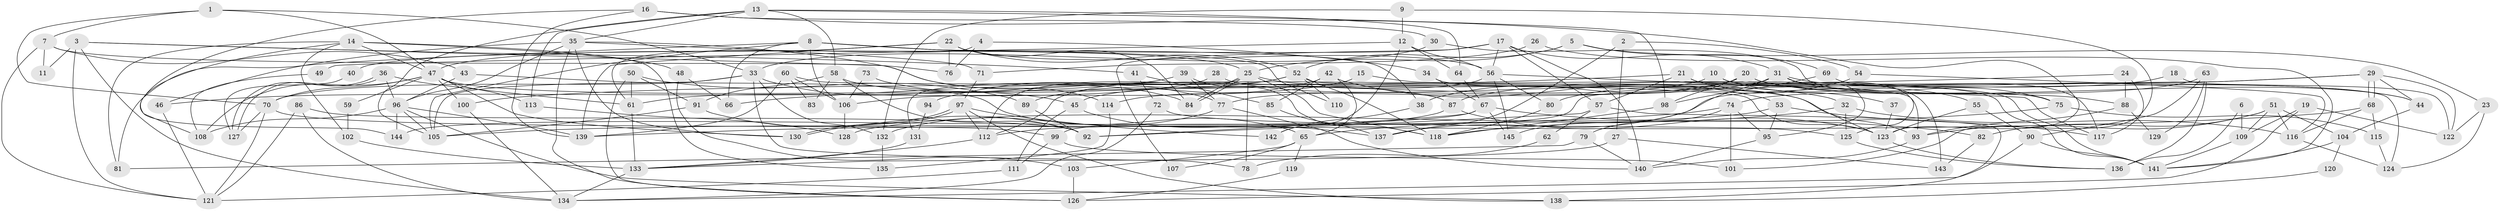 // Generated by graph-tools (version 1.1) at 2025/26/03/09/25 03:26:10]
// undirected, 145 vertices, 290 edges
graph export_dot {
graph [start="1"]
  node [color=gray90,style=filled];
  1;
  2;
  3;
  4;
  5;
  6;
  7;
  8;
  9;
  10;
  11;
  12;
  13;
  14;
  15;
  16;
  17;
  18;
  19;
  20;
  21;
  22;
  23;
  24;
  25;
  26;
  27;
  28;
  29;
  30;
  31;
  32;
  33;
  34;
  35;
  36;
  37;
  38;
  39;
  40;
  41;
  42;
  43;
  44;
  45;
  46;
  47;
  48;
  49;
  50;
  51;
  52;
  53;
  54;
  55;
  56;
  57;
  58;
  59;
  60;
  61;
  62;
  63;
  64;
  65;
  66;
  67;
  68;
  69;
  70;
  71;
  72;
  73;
  74;
  75;
  76;
  77;
  78;
  79;
  80;
  81;
  82;
  83;
  84;
  85;
  86;
  87;
  88;
  89;
  90;
  91;
  92;
  93;
  94;
  95;
  96;
  97;
  98;
  99;
  100;
  101;
  102;
  103;
  104;
  105;
  106;
  107;
  108;
  109;
  110;
  111;
  112;
  113;
  114;
  115;
  116;
  117;
  118;
  119;
  120;
  121;
  122;
  123;
  124;
  125;
  126;
  127;
  128;
  129;
  130;
  131;
  132;
  133;
  134;
  135;
  136;
  137;
  138;
  139;
  140;
  141;
  142;
  143;
  144;
  145;
  1 -- 47;
  1 -- 33;
  1 -- 7;
  1 -- 70;
  2 -- 137;
  2 -- 54;
  2 -- 27;
  3 -- 121;
  3 -- 134;
  3 -- 11;
  3 -- 41;
  3 -- 77;
  4 -- 76;
  4 -- 34;
  4 -- 61;
  5 -- 25;
  5 -- 52;
  5 -- 23;
  5 -- 69;
  6 -- 136;
  6 -- 109;
  7 -- 43;
  7 -- 11;
  7 -- 76;
  7 -- 121;
  8 -- 105;
  8 -- 25;
  8 -- 38;
  8 -- 66;
  8 -- 81;
  8 -- 106;
  8 -- 110;
  9 -- 12;
  9 -- 132;
  9 -- 101;
  10 -- 143;
  10 -- 125;
  10 -- 45;
  10 -- 55;
  12 -- 142;
  12 -- 64;
  12 -- 49;
  12 -- 56;
  13 -- 35;
  13 -- 58;
  13 -- 64;
  13 -- 98;
  13 -- 105;
  13 -- 113;
  14 -- 108;
  14 -- 47;
  14 -- 48;
  14 -- 81;
  14 -- 102;
  14 -- 135;
  15 -- 106;
  15 -- 141;
  16 -- 139;
  16 -- 144;
  16 -- 30;
  16 -- 123;
  17 -- 140;
  17 -- 31;
  17 -- 40;
  17 -- 56;
  17 -- 57;
  17 -- 107;
  18 -- 87;
  18 -- 122;
  19 -- 122;
  19 -- 126;
  19 -- 109;
  20 -- 98;
  20 -- 44;
  20 -- 38;
  20 -- 88;
  20 -- 114;
  21 -- 124;
  21 -- 57;
  21 -- 37;
  21 -- 100;
  22 -- 56;
  22 -- 52;
  22 -- 47;
  22 -- 76;
  22 -- 84;
  22 -- 139;
  23 -- 124;
  23 -- 122;
  24 -- 66;
  24 -- 117;
  24 -- 88;
  25 -- 118;
  25 -- 84;
  25 -- 84;
  25 -- 32;
  25 -- 78;
  25 -- 131;
  26 -- 71;
  26 -- 141;
  27 -- 133;
  27 -- 143;
  28 -- 123;
  28 -- 61;
  29 -- 68;
  29 -- 68;
  29 -- 99;
  29 -- 44;
  29 -- 122;
  29 -- 137;
  30 -- 33;
  30 -- 75;
  31 -- 77;
  31 -- 95;
  31 -- 44;
  31 -- 75;
  31 -- 145;
  32 -- 116;
  32 -- 65;
  32 -- 125;
  33 -- 45;
  33 -- 70;
  33 -- 78;
  33 -- 105;
  33 -- 132;
  34 -- 141;
  34 -- 67;
  35 -- 130;
  35 -- 96;
  35 -- 46;
  35 -- 71;
  35 -- 114;
  35 -- 126;
  36 -- 127;
  36 -- 127;
  36 -- 96;
  36 -- 61;
  37 -- 123;
  38 -- 142;
  39 -- 77;
  39 -- 118;
  39 -- 46;
  40 -- 127;
  41 -- 72;
  41 -- 85;
  42 -- 89;
  42 -- 53;
  42 -- 65;
  42 -- 85;
  43 -- 96;
  43 -- 65;
  44 -- 104;
  45 -- 137;
  45 -- 111;
  46 -- 121;
  47 -- 70;
  47 -- 59;
  47 -- 93;
  47 -- 100;
  47 -- 108;
  47 -- 113;
  47 -- 130;
  48 -- 103;
  48 -- 66;
  49 -- 108;
  50 -- 91;
  50 -- 61;
  50 -- 89;
  50 -- 126;
  51 -- 104;
  51 -- 93;
  51 -- 82;
  51 -- 109;
  51 -- 116;
  52 -- 118;
  52 -- 93;
  52 -- 94;
  52 -- 110;
  52 -- 112;
  53 -- 128;
  53 -- 95;
  53 -- 117;
  54 -- 116;
  54 -- 80;
  55 -- 123;
  55 -- 90;
  56 -- 80;
  56 -- 112;
  56 -- 117;
  56 -- 145;
  57 -- 138;
  57 -- 62;
  57 -- 92;
  58 -- 92;
  58 -- 91;
  58 -- 83;
  58 -- 87;
  59 -- 102;
  60 -- 139;
  60 -- 123;
  60 -- 83;
  60 -- 106;
  61 -- 133;
  62 -- 78;
  63 -- 90;
  63 -- 74;
  63 -- 129;
  63 -- 136;
  64 -- 67;
  65 -- 103;
  65 -- 107;
  65 -- 119;
  67 -- 92;
  67 -- 145;
  67 -- 82;
  67 -- 144;
  68 -- 105;
  68 -- 115;
  68 -- 116;
  69 -- 117;
  69 -- 98;
  70 -- 121;
  70 -- 99;
  70 -- 127;
  71 -- 97;
  72 -- 125;
  72 -- 134;
  73 -- 106;
  73 -- 84;
  74 -- 79;
  74 -- 101;
  74 -- 95;
  74 -- 139;
  75 -- 115;
  75 -- 118;
  77 -- 132;
  77 -- 140;
  79 -- 140;
  79 -- 81;
  80 -- 118;
  82 -- 143;
  85 -- 137;
  86 -- 134;
  86 -- 121;
  86 -- 92;
  87 -- 112;
  87 -- 123;
  88 -- 93;
  88 -- 129;
  89 -- 92;
  90 -- 134;
  90 -- 141;
  91 -- 92;
  91 -- 105;
  93 -- 140;
  94 -- 131;
  95 -- 140;
  96 -- 139;
  96 -- 105;
  96 -- 108;
  96 -- 138;
  96 -- 144;
  97 -- 130;
  97 -- 130;
  97 -- 112;
  97 -- 138;
  97 -- 142;
  98 -- 118;
  99 -- 111;
  99 -- 101;
  100 -- 134;
  102 -- 133;
  103 -- 126;
  104 -- 141;
  104 -- 120;
  106 -- 128;
  109 -- 141;
  111 -- 121;
  112 -- 133;
  113 -- 128;
  114 -- 135;
  115 -- 124;
  116 -- 124;
  119 -- 126;
  120 -- 138;
  123 -- 136;
  125 -- 136;
  131 -- 133;
  132 -- 135;
  133 -- 134;
}
